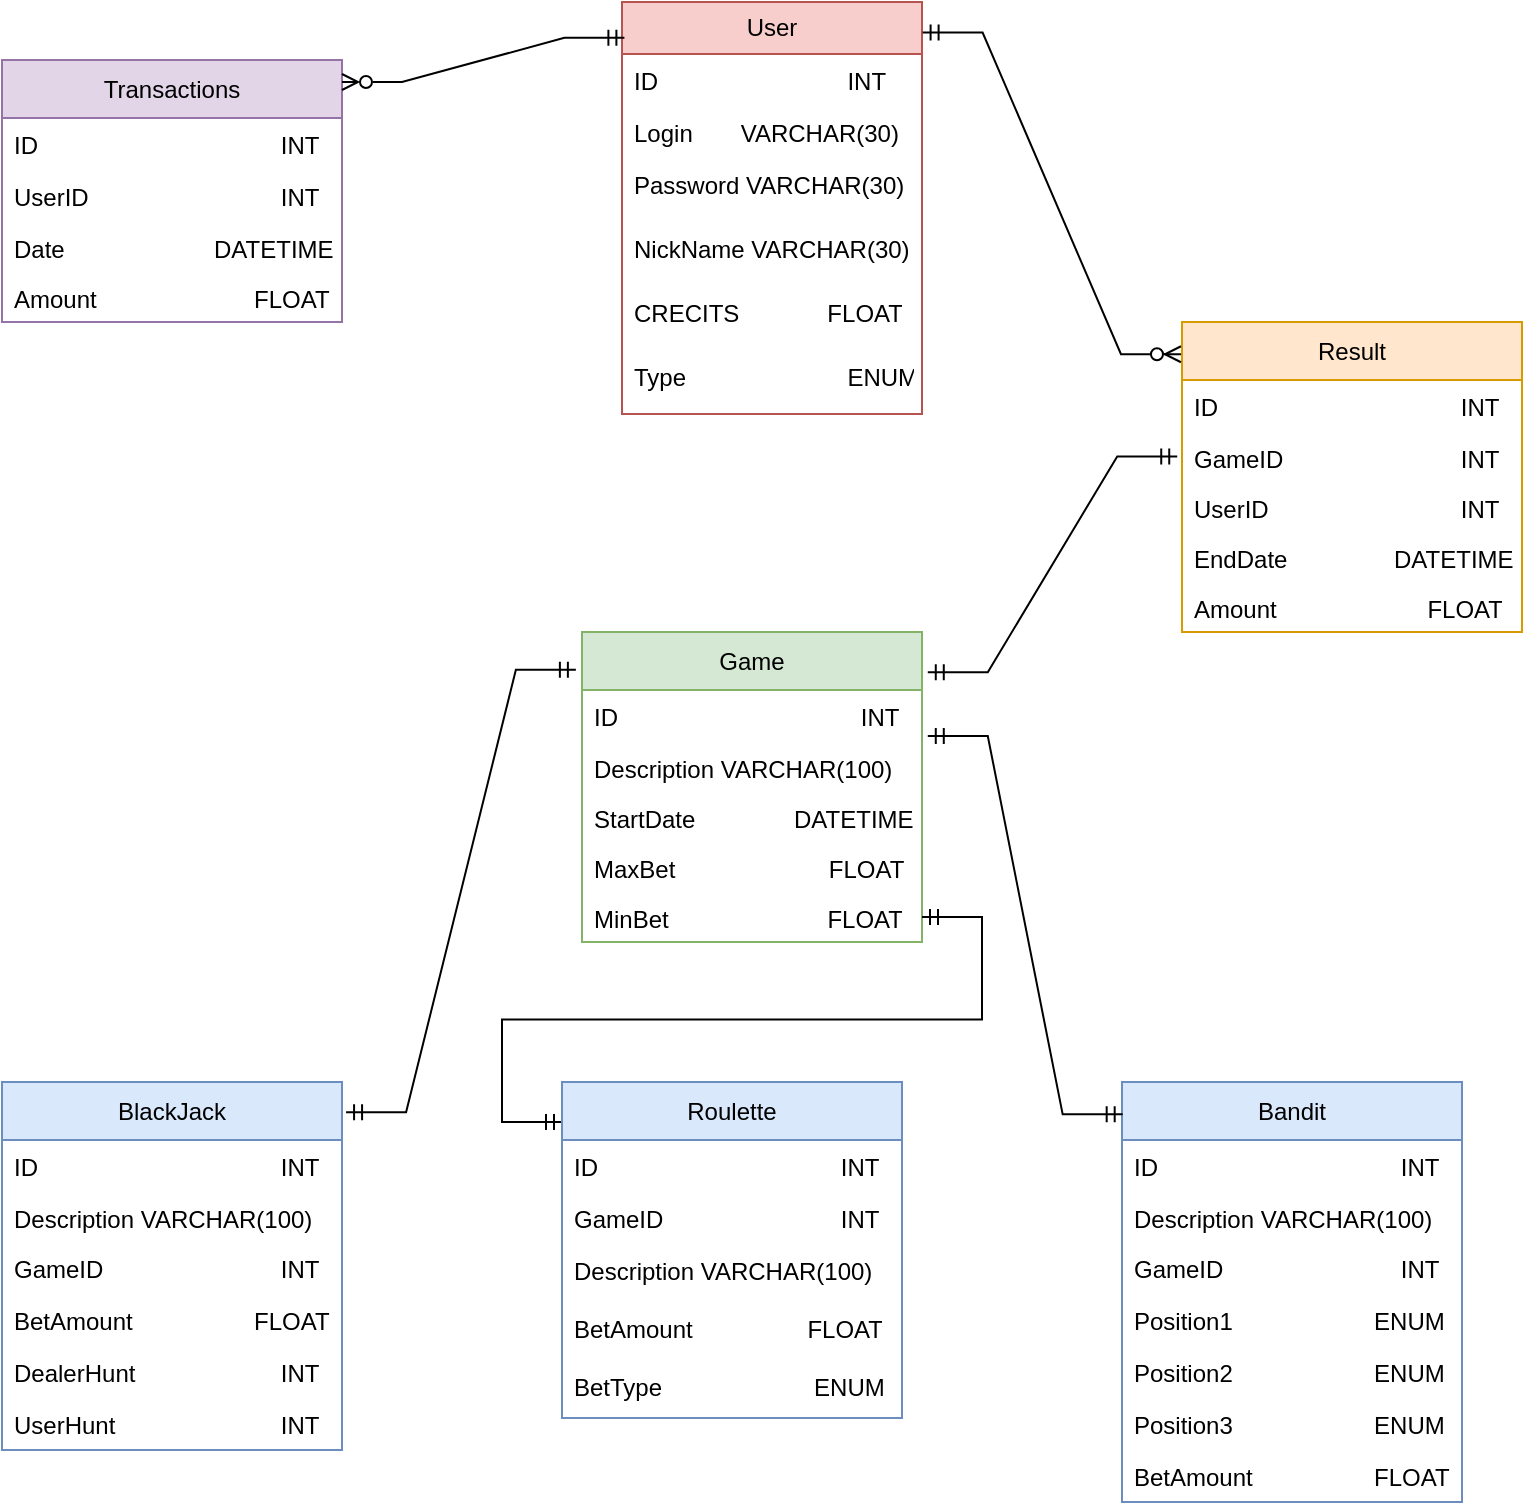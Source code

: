 <mxfile version="24.1.0" type="device">
  <diagram name="Strona-1" id="Ql-1tZ2p0kRqpQnVmCqz">
    <mxGraphModel dx="1683" dy="918" grid="1" gridSize="10" guides="1" tooltips="1" connect="1" arrows="1" fold="1" page="1" pageScale="1" pageWidth="827" pageHeight="1169" math="0" shadow="0">
      <root>
        <mxCell id="0" />
        <mxCell id="1" parent="0" />
        <mxCell id="zZMdJkdLu84DB4vXAoK2-6" value="User" style="swimlane;fontStyle=0;childLayout=stackLayout;horizontal=1;startSize=26;fillColor=#f8cecc;horizontalStack=0;resizeParent=1;resizeParentMax=0;resizeLast=0;collapsible=1;marginBottom=0;whiteSpace=wrap;html=1;strokeColor=#b85450;" vertex="1" parent="1">
          <mxGeometry x="350" y="60" width="150" height="206" as="geometry" />
        </mxCell>
        <mxCell id="zZMdJkdLu84DB4vXAoK2-7" value="ID&lt;span style=&quot;white-space: pre;&quot;&gt;&#x9;&lt;/span&gt;&lt;span style=&quot;white-space: pre;&quot;&gt;&#x9;&lt;/span&gt;&lt;span style=&quot;white-space: pre;&quot;&gt;&#x9;&lt;span style=&quot;white-space: pre;&quot;&gt;&#x9;&lt;/span&gt;&lt;/span&gt;INT" style="text;strokeColor=none;fillColor=none;align=left;verticalAlign=top;spacingLeft=4;spacingRight=4;overflow=hidden;rotatable=0;points=[[0,0.5],[1,0.5]];portConstraint=eastwest;whiteSpace=wrap;html=1;" vertex="1" parent="zZMdJkdLu84DB4vXAoK2-6">
          <mxGeometry y="26" width="150" height="26" as="geometry" />
        </mxCell>
        <mxCell id="zZMdJkdLu84DB4vXAoK2-8" value="Login&lt;span style=&quot;white-space: pre;&quot;&gt;&#x9;&lt;/span&gt;VARCHAR(30)" style="text;strokeColor=none;fillColor=none;align=left;verticalAlign=top;spacingLeft=4;spacingRight=4;overflow=hidden;rotatable=0;points=[[0,0.5],[1,0.5]];portConstraint=eastwest;whiteSpace=wrap;html=1;" vertex="1" parent="zZMdJkdLu84DB4vXAoK2-6">
          <mxGeometry y="52" width="150" height="26" as="geometry" />
        </mxCell>
        <mxCell id="zZMdJkdLu84DB4vXAoK2-9" value="Password VARCHAR(30)" style="text;strokeColor=none;fillColor=none;align=left;verticalAlign=top;spacingLeft=4;spacingRight=4;overflow=hidden;rotatable=0;points=[[0,0.5],[1,0.5]];portConstraint=eastwest;whiteSpace=wrap;html=1;" vertex="1" parent="zZMdJkdLu84DB4vXAoK2-6">
          <mxGeometry y="78" width="150" height="32" as="geometry" />
        </mxCell>
        <mxCell id="zZMdJkdLu84DB4vXAoK2-14" value="NickName VARCHAR(30)" style="text;strokeColor=none;fillColor=none;align=left;verticalAlign=top;spacingLeft=4;spacingRight=4;overflow=hidden;rotatable=0;points=[[0,0.5],[1,0.5]];portConstraint=eastwest;whiteSpace=wrap;html=1;" vertex="1" parent="zZMdJkdLu84DB4vXAoK2-6">
          <mxGeometry y="110" width="150" height="32" as="geometry" />
        </mxCell>
        <mxCell id="zZMdJkdLu84DB4vXAoK2-15" value="CRECITS&amp;nbsp; &lt;span style=&quot;white-space: pre;&quot;&gt;&#x9;&lt;/span&gt;&amp;nbsp; &amp;nbsp; &amp;nbsp;FLOAT" style="text;strokeColor=none;fillColor=none;align=left;verticalAlign=top;spacingLeft=4;spacingRight=4;overflow=hidden;rotatable=0;points=[[0,0.5],[1,0.5]];portConstraint=eastwest;whiteSpace=wrap;html=1;" vertex="1" parent="zZMdJkdLu84DB4vXAoK2-6">
          <mxGeometry y="142" width="150" height="32" as="geometry" />
        </mxCell>
        <mxCell id="zZMdJkdLu84DB4vXAoK2-11" value="Type&lt;span style=&quot;white-space: pre;&quot;&gt;&#x9;&lt;/span&gt;&lt;span style=&quot;white-space: pre;&quot;&gt;&#x9;&lt;/span&gt;&lt;span style=&quot;white-space: pre;&quot;&gt;&#x9;&lt;/span&gt;ENUM" style="text;strokeColor=none;fillColor=none;align=left;verticalAlign=top;spacingLeft=4;spacingRight=4;overflow=hidden;rotatable=0;points=[[0,0.5],[1,0.5]];portConstraint=eastwest;whiteSpace=wrap;html=1;" vertex="1" parent="zZMdJkdLu84DB4vXAoK2-6">
          <mxGeometry y="174" width="150" height="32" as="geometry" />
        </mxCell>
        <mxCell id="zZMdJkdLu84DB4vXAoK2-16" value="Game" style="swimlane;fontStyle=0;childLayout=stackLayout;horizontal=1;startSize=29;fillColor=#d5e8d4;horizontalStack=0;resizeParent=1;resizeParentMax=0;resizeLast=0;collapsible=1;marginBottom=0;whiteSpace=wrap;html=1;strokeColor=#82b366;" vertex="1" parent="1">
          <mxGeometry x="330" y="375" width="170" height="155" as="geometry" />
        </mxCell>
        <mxCell id="zZMdJkdLu84DB4vXAoK2-17" value="ID&lt;span style=&quot;white-space: pre;&quot;&gt;&#x9;&lt;/span&gt;&lt;span style=&quot;white-space: pre;&quot;&gt;&#x9;&lt;/span&gt;&lt;span style=&quot;white-space: pre;&quot;&gt;&#x9;&lt;/span&gt;&lt;span style=&quot;white-space: pre;&quot;&gt;&#x9;&lt;span style=&quot;white-space: pre;&quot;&gt;&#x9;&lt;/span&gt;&lt;/span&gt;INT" style="text;strokeColor=none;fillColor=none;align=left;verticalAlign=top;spacingLeft=4;spacingRight=4;overflow=hidden;rotatable=0;points=[[0,0.5],[1,0.5]];portConstraint=eastwest;whiteSpace=wrap;html=1;" vertex="1" parent="zZMdJkdLu84DB4vXAoK2-16">
          <mxGeometry y="29" width="170" height="26" as="geometry" />
        </mxCell>
        <mxCell id="zZMdJkdLu84DB4vXAoK2-19" value="Description VARCHAR(100)&lt;div&gt;&lt;br&gt;&lt;/div&gt;" style="text;strokeColor=none;fillColor=none;align=left;verticalAlign=top;spacingLeft=4;spacingRight=4;overflow=hidden;rotatable=0;points=[[0,0.5],[1,0.5]];portConstraint=eastwest;whiteSpace=wrap;html=1;" vertex="1" parent="zZMdJkdLu84DB4vXAoK2-16">
          <mxGeometry y="55" width="170" height="25" as="geometry" />
        </mxCell>
        <mxCell id="zZMdJkdLu84DB4vXAoK2-79" value="&lt;div&gt;StartDate&lt;span style=&quot;white-space: pre;&quot;&gt;&#x9;&lt;/span&gt;&lt;span style=&quot;white-space: pre;&quot;&gt;&#x9;&lt;/span&gt;&amp;nbsp; &amp;nbsp; &amp;nbsp; DATETIME&lt;/div&gt;" style="text;strokeColor=none;fillColor=none;align=left;verticalAlign=top;spacingLeft=4;spacingRight=4;overflow=hidden;rotatable=0;points=[[0,0.5],[1,0.5]];portConstraint=eastwest;whiteSpace=wrap;html=1;" vertex="1" parent="zZMdJkdLu84DB4vXAoK2-16">
          <mxGeometry y="80" width="170" height="25" as="geometry" />
        </mxCell>
        <mxCell id="zZMdJkdLu84DB4vXAoK2-80" value="&lt;div&gt;MaxBet&amp;nbsp; &amp;nbsp; &amp;nbsp; &amp;nbsp; &amp;nbsp; &amp;nbsp; &amp;nbsp; &amp;nbsp; &amp;nbsp; &amp;nbsp; &amp;nbsp; &amp;nbsp;FLOAT&lt;/div&gt;" style="text;strokeColor=none;fillColor=none;align=left;verticalAlign=top;spacingLeft=4;spacingRight=4;overflow=hidden;rotatable=0;points=[[0,0.5],[1,0.5]];portConstraint=eastwest;whiteSpace=wrap;html=1;" vertex="1" parent="zZMdJkdLu84DB4vXAoK2-16">
          <mxGeometry y="105" width="170" height="25" as="geometry" />
        </mxCell>
        <mxCell id="zZMdJkdLu84DB4vXAoK2-38" value="&lt;div&gt;MinBet&lt;span style=&quot;white-space: pre;&quot;&gt;&#x9;&lt;/span&gt;&lt;span style=&quot;white-space: pre;&quot;&gt;&#x9;&lt;/span&gt;&lt;span style=&quot;white-space: pre;&quot;&gt;&#x9;&lt;/span&gt;&amp;nbsp; &amp;nbsp;FLOAT&lt;/div&gt;" style="text;strokeColor=none;fillColor=none;align=left;verticalAlign=top;spacingLeft=4;spacingRight=4;overflow=hidden;rotatable=0;points=[[0,0.5],[1,0.5]];portConstraint=eastwest;whiteSpace=wrap;html=1;" vertex="1" parent="zZMdJkdLu84DB4vXAoK2-16">
          <mxGeometry y="130" width="170" height="25" as="geometry" />
        </mxCell>
        <mxCell id="zZMdJkdLu84DB4vXAoK2-69" value="" style="edgeStyle=entityRelationEdgeStyle;fontSize=12;html=1;endArrow=ERmandOne;startArrow=ERmandOne;rounded=0;exitX=1;exitY=0.5;exitDx=0;exitDy=0;" edge="1" parent="zZMdJkdLu84DB4vXAoK2-16" source="zZMdJkdLu84DB4vXAoK2-38">
          <mxGeometry width="100" height="100" relative="1" as="geometry">
            <mxPoint x="160.0" y="94.995" as="sourcePoint" />
            <mxPoint x="-10" y="245" as="targetPoint" />
            <Array as="points">
              <mxPoint x="122.76" y="196.84" />
            </Array>
          </mxGeometry>
        </mxCell>
        <mxCell id="zZMdJkdLu84DB4vXAoK2-23" value="Roulette" style="swimlane;fontStyle=0;childLayout=stackLayout;horizontal=1;startSize=29;fillColor=#dae8fc;horizontalStack=0;resizeParent=1;resizeParentMax=0;resizeLast=0;collapsible=1;marginBottom=0;whiteSpace=wrap;html=1;strokeColor=#6c8ebf;" vertex="1" parent="1">
          <mxGeometry x="320" y="600" width="170" height="168" as="geometry" />
        </mxCell>
        <mxCell id="zZMdJkdLu84DB4vXAoK2-24" value="ID&lt;span style=&quot;white-space: pre;&quot;&gt;&#x9;&lt;/span&gt;&lt;span style=&quot;white-space: pre;&quot;&gt;&#x9;&lt;/span&gt;&lt;span style=&quot;white-space: pre;&quot;&gt;&#x9;&lt;/span&gt;&lt;span style=&quot;white-space: pre;&quot;&gt;&#x9;&lt;span style=&quot;white-space: pre;&quot;&gt;&#x9;&lt;/span&gt;&lt;/span&gt;INT" style="text;strokeColor=none;fillColor=none;align=left;verticalAlign=top;spacingLeft=4;spacingRight=4;overflow=hidden;rotatable=0;points=[[0,0.5],[1,0.5]];portConstraint=eastwest;whiteSpace=wrap;html=1;" vertex="1" parent="zZMdJkdLu84DB4vXAoK2-23">
          <mxGeometry y="29" width="170" height="26" as="geometry" />
        </mxCell>
        <mxCell id="zZMdJkdLu84DB4vXAoK2-41" value="GameID&lt;span style=&quot;white-space: pre;&quot;&gt;&#x9;&lt;/span&gt;&lt;span style=&quot;white-space: pre;&quot;&gt;&#x9;&lt;/span&gt;&lt;span style=&quot;white-space: pre;&quot;&gt;&#x9;&lt;/span&gt;&lt;span style=&quot;white-space: pre;&quot;&gt;&#x9;&lt;/span&gt;INT" style="text;strokeColor=none;fillColor=none;align=left;verticalAlign=top;spacingLeft=4;spacingRight=4;overflow=hidden;rotatable=0;points=[[0,0.5],[1,0.5]];portConstraint=eastwest;whiteSpace=wrap;html=1;" vertex="1" parent="zZMdJkdLu84DB4vXAoK2-23">
          <mxGeometry y="55" width="170" height="26" as="geometry" />
        </mxCell>
        <mxCell id="zZMdJkdLu84DB4vXAoK2-25" value="Description VARCHAR(100)&lt;div&gt;&lt;br&gt;&lt;/div&gt;" style="text;strokeColor=none;fillColor=none;align=left;verticalAlign=top;spacingLeft=4;spacingRight=4;overflow=hidden;rotatable=0;points=[[0,0.5],[1,0.5]];portConstraint=eastwest;whiteSpace=wrap;html=1;" vertex="1" parent="zZMdJkdLu84DB4vXAoK2-23">
          <mxGeometry y="81" width="170" height="29" as="geometry" />
        </mxCell>
        <mxCell id="zZMdJkdLu84DB4vXAoK2-47" value="BetAmount&lt;span style=&quot;white-space: pre;&quot;&gt;&#x9;&lt;/span&gt;&lt;span style=&quot;white-space: pre;&quot;&gt;&#x9;&lt;/span&gt;&amp;nbsp; &amp;nbsp;FLOAT" style="text;strokeColor=none;fillColor=none;align=left;verticalAlign=top;spacingLeft=4;spacingRight=4;overflow=hidden;rotatable=0;points=[[0,0.5],[1,0.5]];portConstraint=eastwest;whiteSpace=wrap;html=1;" vertex="1" parent="zZMdJkdLu84DB4vXAoK2-23">
          <mxGeometry y="110" width="170" height="29" as="geometry" />
        </mxCell>
        <mxCell id="zZMdJkdLu84DB4vXAoK2-48" value="BetType&lt;span style=&quot;white-space: pre;&quot;&gt;&#x9;&lt;/span&gt;&lt;span style=&quot;white-space: pre;&quot;&gt;&#x9;&lt;/span&gt;&lt;span style=&quot;white-space: pre;&quot;&gt;&#x9;&lt;/span&gt;&amp;nbsp; &amp;nbsp; ENUM" style="text;strokeColor=none;fillColor=none;align=left;verticalAlign=top;spacingLeft=4;spacingRight=4;overflow=hidden;rotatable=0;points=[[0,0.5],[1,0.5]];portConstraint=eastwest;whiteSpace=wrap;html=1;" vertex="1" parent="zZMdJkdLu84DB4vXAoK2-23">
          <mxGeometry y="139" width="170" height="29" as="geometry" />
        </mxCell>
        <mxCell id="zZMdJkdLu84DB4vXAoK2-26" value="BlackJack" style="swimlane;fontStyle=0;childLayout=stackLayout;horizontal=1;startSize=29;fillColor=#dae8fc;horizontalStack=0;resizeParent=1;resizeParentMax=0;resizeLast=0;collapsible=1;marginBottom=0;whiteSpace=wrap;html=1;strokeColor=#6c8ebf;" vertex="1" parent="1">
          <mxGeometry x="40" y="600" width="170" height="184" as="geometry" />
        </mxCell>
        <mxCell id="zZMdJkdLu84DB4vXAoK2-27" value="ID&lt;span style=&quot;white-space: pre;&quot;&gt;&#x9;&lt;/span&gt;&lt;span style=&quot;white-space: pre;&quot;&gt;&#x9;&lt;/span&gt;&lt;span style=&quot;white-space: pre;&quot;&gt;&#x9;&lt;/span&gt;&lt;span style=&quot;white-space: pre;&quot;&gt;&#x9;&lt;span style=&quot;white-space: pre;&quot;&gt;&#x9;&lt;/span&gt;&lt;/span&gt;INT" style="text;align=left;verticalAlign=top;spacingLeft=4;spacingRight=4;overflow=hidden;rotatable=0;points=[[0,0.5],[1,0.5]];portConstraint=eastwest;whiteSpace=wrap;html=1;" vertex="1" parent="zZMdJkdLu84DB4vXAoK2-26">
          <mxGeometry y="29" width="170" height="26" as="geometry" />
        </mxCell>
        <mxCell id="zZMdJkdLu84DB4vXAoK2-28" value="Description VARCHAR(100)&lt;div&gt;&lt;br&gt;&lt;/div&gt;" style="text;strokeColor=none;fillColor=none;align=left;verticalAlign=top;spacingLeft=4;spacingRight=4;overflow=hidden;rotatable=0;points=[[0,0.5],[1,0.5]];portConstraint=eastwest;whiteSpace=wrap;html=1;" vertex="1" parent="zZMdJkdLu84DB4vXAoK2-26">
          <mxGeometry y="55" width="170" height="25" as="geometry" />
        </mxCell>
        <mxCell id="zZMdJkdLu84DB4vXAoK2-71" value="GameID&lt;span style=&quot;white-space: pre;&quot;&gt;&#x9;&lt;/span&gt;&lt;span style=&quot;white-space: pre;&quot;&gt;&#x9;&lt;/span&gt;&lt;span style=&quot;white-space: pre;&quot;&gt;&#x9;&lt;/span&gt;&lt;span style=&quot;white-space: pre;&quot;&gt;&#x9;&lt;/span&gt;INT" style="text;strokeColor=none;fillColor=none;align=left;verticalAlign=top;spacingLeft=4;spacingRight=4;overflow=hidden;rotatable=0;points=[[0,0.5],[1,0.5]];portConstraint=eastwest;whiteSpace=wrap;html=1;" vertex="1" parent="zZMdJkdLu84DB4vXAoK2-26">
          <mxGeometry y="80" width="170" height="26" as="geometry" />
        </mxCell>
        <mxCell id="zZMdJkdLu84DB4vXAoK2-72" value="BetAmount&lt;span style=&quot;white-space: pre;&quot;&gt;&#x9;&lt;/span&gt;&lt;span style=&quot;white-space: pre;&quot;&gt;&#x9;&lt;/span&gt;&amp;nbsp; &amp;nbsp; FLOAT" style="text;strokeColor=none;fillColor=none;align=left;verticalAlign=top;spacingLeft=4;spacingRight=4;overflow=hidden;rotatable=0;points=[[0,0.5],[1,0.5]];portConstraint=eastwest;whiteSpace=wrap;html=1;" vertex="1" parent="zZMdJkdLu84DB4vXAoK2-26">
          <mxGeometry y="106" width="170" height="26" as="geometry" />
        </mxCell>
        <mxCell id="zZMdJkdLu84DB4vXAoK2-73" value="DealerHunt&lt;span style=&quot;white-space: pre;&quot;&gt;&#x9;&lt;/span&gt;&lt;span style=&quot;white-space: pre;&quot;&gt;&#x9;&lt;/span&gt;&lt;span style=&quot;white-space: pre;&quot;&gt;&#x9;&lt;/span&gt;INT" style="text;strokeColor=none;fillColor=none;align=left;verticalAlign=top;spacingLeft=4;spacingRight=4;overflow=hidden;rotatable=0;points=[[0,0.5],[1,0.5]];portConstraint=eastwest;whiteSpace=wrap;html=1;" vertex="1" parent="zZMdJkdLu84DB4vXAoK2-26">
          <mxGeometry y="132" width="170" height="26" as="geometry" />
        </mxCell>
        <mxCell id="zZMdJkdLu84DB4vXAoK2-43" value="UserHunt&lt;span style=&quot;white-space: pre;&quot;&gt;&#x9;&lt;/span&gt;&lt;span style=&quot;white-space: pre;&quot;&gt;&#x9;&lt;/span&gt;&lt;span style=&quot;white-space: pre;&quot;&gt;&#x9;&lt;/span&gt;&lt;span style=&quot;white-space: pre;&quot;&gt;&#x9;&lt;/span&gt;INT" style="text;strokeColor=none;fillColor=none;align=left;verticalAlign=top;spacingLeft=4;spacingRight=4;overflow=hidden;rotatable=0;points=[[0,0.5],[1,0.5]];portConstraint=eastwest;whiteSpace=wrap;html=1;" vertex="1" parent="zZMdJkdLu84DB4vXAoK2-26">
          <mxGeometry y="158" width="170" height="26" as="geometry" />
        </mxCell>
        <mxCell id="zZMdJkdLu84DB4vXAoK2-29" value="Bandit" style="swimlane;fontStyle=0;childLayout=stackLayout;horizontal=1;startSize=29;fillColor=#dae8fc;horizontalStack=0;resizeParent=1;resizeParentMax=0;resizeLast=0;collapsible=1;marginBottom=0;whiteSpace=wrap;html=1;strokeColor=#6c8ebf;" vertex="1" parent="1">
          <mxGeometry x="600" y="600" width="170" height="210" as="geometry" />
        </mxCell>
        <mxCell id="zZMdJkdLu84DB4vXAoK2-30" value="ID&lt;span style=&quot;white-space: pre;&quot;&gt;&#x9;&lt;/span&gt;&lt;span style=&quot;white-space: pre;&quot;&gt;&#x9;&lt;/span&gt;&lt;span style=&quot;white-space: pre;&quot;&gt;&#x9;&lt;/span&gt;&lt;span style=&quot;white-space: pre;&quot;&gt;&#x9;&lt;span style=&quot;white-space: pre;&quot;&gt;&#x9;&lt;/span&gt;&lt;/span&gt;INT" style="text;strokeColor=none;fillColor=none;align=left;verticalAlign=top;spacingLeft=4;spacingRight=4;overflow=hidden;rotatable=0;points=[[0,0.5],[1,0.5]];portConstraint=eastwest;whiteSpace=wrap;html=1;" vertex="1" parent="zZMdJkdLu84DB4vXAoK2-29">
          <mxGeometry y="29" width="170" height="26" as="geometry" />
        </mxCell>
        <mxCell id="zZMdJkdLu84DB4vXAoK2-31" value="Description VARCHAR(100)&lt;div&gt;&lt;br&gt;&lt;/div&gt;" style="text;strokeColor=none;fillColor=none;align=left;verticalAlign=top;spacingLeft=4;spacingRight=4;overflow=hidden;rotatable=0;points=[[0,0.5],[1,0.5]];portConstraint=eastwest;whiteSpace=wrap;html=1;" vertex="1" parent="zZMdJkdLu84DB4vXAoK2-29">
          <mxGeometry y="55" width="170" height="25" as="geometry" />
        </mxCell>
        <mxCell id="zZMdJkdLu84DB4vXAoK2-44" value="GameID&lt;span style=&quot;white-space: pre;&quot;&gt;&#x9;&lt;/span&gt;&lt;span style=&quot;white-space: pre;&quot;&gt;&#x9;&lt;/span&gt;&lt;span style=&quot;white-space: pre;&quot;&gt;&#x9;&lt;/span&gt;&lt;span style=&quot;white-space: pre;&quot;&gt;&#x9;&lt;/span&gt;INT" style="text;strokeColor=none;fillColor=none;align=left;verticalAlign=top;spacingLeft=4;spacingRight=4;overflow=hidden;rotatable=0;points=[[0,0.5],[1,0.5]];portConstraint=eastwest;whiteSpace=wrap;html=1;" vertex="1" parent="zZMdJkdLu84DB4vXAoK2-29">
          <mxGeometry y="80" width="170" height="26" as="geometry" />
        </mxCell>
        <mxCell id="zZMdJkdLu84DB4vXAoK2-74" value="Position1&lt;span style=&quot;white-space: pre;&quot;&gt;&#x9;&lt;/span&gt;&lt;span style=&quot;white-space: pre;&quot;&gt;&#x9;&lt;/span&gt;&lt;span style=&quot;white-space: pre;&quot;&gt;&#x9;&lt;/span&gt;&amp;nbsp; &amp;nbsp; ENUM" style="text;strokeColor=none;fillColor=none;align=left;verticalAlign=top;spacingLeft=4;spacingRight=4;overflow=hidden;rotatable=0;points=[[0,0.5],[1,0.5]];portConstraint=eastwest;whiteSpace=wrap;html=1;" vertex="1" parent="zZMdJkdLu84DB4vXAoK2-29">
          <mxGeometry y="106" width="170" height="26" as="geometry" />
        </mxCell>
        <mxCell id="zZMdJkdLu84DB4vXAoK2-75" value="Position2&lt;span style=&quot;white-space: pre;&quot;&gt;&#x9;&lt;/span&gt;&lt;span style=&quot;white-space: pre;&quot;&gt;&#x9;&lt;/span&gt;&lt;span style=&quot;white-space: pre;&quot;&gt;&#x9;&lt;/span&gt;&amp;nbsp; &amp;nbsp; ENUM" style="text;strokeColor=none;fillColor=none;align=left;verticalAlign=top;spacingLeft=4;spacingRight=4;overflow=hidden;rotatable=0;points=[[0,0.5],[1,0.5]];portConstraint=eastwest;whiteSpace=wrap;html=1;" vertex="1" parent="zZMdJkdLu84DB4vXAoK2-29">
          <mxGeometry y="132" width="170" height="26" as="geometry" />
        </mxCell>
        <mxCell id="zZMdJkdLu84DB4vXAoK2-76" value="Position3&lt;span style=&quot;white-space: pre;&quot;&gt;&#x9;&lt;/span&gt;&lt;span style=&quot;white-space: pre;&quot;&gt;&#x9;&lt;/span&gt;&lt;span style=&quot;white-space: pre;&quot;&gt;&#x9;&lt;/span&gt;&amp;nbsp; &amp;nbsp; ENUM" style="text;strokeColor=none;fillColor=none;align=left;verticalAlign=top;spacingLeft=4;spacingRight=4;overflow=hidden;rotatable=0;points=[[0,0.5],[1,0.5]];portConstraint=eastwest;whiteSpace=wrap;html=1;" vertex="1" parent="zZMdJkdLu84DB4vXAoK2-29">
          <mxGeometry y="158" width="170" height="26" as="geometry" />
        </mxCell>
        <mxCell id="zZMdJkdLu84DB4vXAoK2-77" value="BetAmount&lt;span style=&quot;white-space: pre;&quot;&gt;&#x9;&lt;/span&gt;&lt;span style=&quot;white-space: pre;&quot;&gt;&#x9;&lt;/span&gt;&amp;nbsp; &amp;nbsp; FLOAT&lt;div&gt;&lt;span style=&quot;white-space: pre;&quot;&gt;&#x9;&lt;/span&gt;&lt;br&gt;&lt;/div&gt;" style="text;strokeColor=none;fillColor=none;align=left;verticalAlign=top;spacingLeft=4;spacingRight=4;overflow=hidden;rotatable=0;points=[[0,0.5],[1,0.5]];portConstraint=eastwest;whiteSpace=wrap;html=1;" vertex="1" parent="zZMdJkdLu84DB4vXAoK2-29">
          <mxGeometry y="184" width="170" height="26" as="geometry" />
        </mxCell>
        <mxCell id="zZMdJkdLu84DB4vXAoK2-51" value="Result" style="swimlane;fontStyle=0;childLayout=stackLayout;horizontal=1;startSize=29;fillColor=#ffe6cc;horizontalStack=0;resizeParent=1;resizeParentMax=0;resizeLast=0;collapsible=1;marginBottom=0;whiteSpace=wrap;html=1;strokeColor=#d79b00;" vertex="1" parent="1">
          <mxGeometry x="630" y="220" width="170" height="155" as="geometry" />
        </mxCell>
        <mxCell id="zZMdJkdLu84DB4vXAoK2-52" value="ID&lt;span style=&quot;white-space: pre;&quot;&gt;&#x9;&lt;/span&gt;&lt;span style=&quot;white-space: pre;&quot;&gt;&#x9;&lt;/span&gt;&lt;span style=&quot;white-space: pre;&quot;&gt;&#x9;&lt;/span&gt;&lt;span style=&quot;white-space: pre;&quot;&gt;&#x9;&lt;span style=&quot;white-space: pre;&quot;&gt;&#x9;&lt;/span&gt;&lt;/span&gt;INT" style="text;strokeColor=none;fillColor=none;align=left;verticalAlign=top;spacingLeft=4;spacingRight=4;overflow=hidden;rotatable=0;points=[[0,0.5],[1,0.5]];portConstraint=eastwest;whiteSpace=wrap;html=1;" vertex="1" parent="zZMdJkdLu84DB4vXAoK2-51">
          <mxGeometry y="29" width="170" height="26" as="geometry" />
        </mxCell>
        <mxCell id="zZMdJkdLu84DB4vXAoK2-53" value="GameID&lt;span style=&quot;white-space: pre;&quot;&gt;&#x9;&lt;/span&gt;&lt;span style=&quot;white-space: pre;&quot;&gt;&#x9;&lt;/span&gt;&lt;span style=&quot;white-space: pre;&quot;&gt;&#x9;&lt;/span&gt;&lt;span style=&quot;white-space: pre;&quot;&gt;&#x9;&lt;/span&gt;INT" style="text;strokeColor=none;fillColor=none;align=left;verticalAlign=top;spacingLeft=4;spacingRight=4;overflow=hidden;rotatable=0;points=[[0,0.5],[1,0.5]];portConstraint=eastwest;whiteSpace=wrap;html=1;" vertex="1" parent="zZMdJkdLu84DB4vXAoK2-51">
          <mxGeometry y="55" width="170" height="25" as="geometry" />
        </mxCell>
        <mxCell id="zZMdJkdLu84DB4vXAoK2-56" value="UserID&lt;span style=&quot;white-space: pre;&quot;&gt;&#x9;&lt;/span&gt;&lt;span style=&quot;white-space: pre;&quot;&gt;&#x9;&lt;/span&gt;&lt;span style=&quot;white-space: pre;&quot;&gt;&#x9;&lt;/span&gt;&lt;span style=&quot;white-space: pre;&quot;&gt;&#x9;&lt;/span&gt;INT" style="text;strokeColor=none;fillColor=none;align=left;verticalAlign=top;spacingLeft=4;spacingRight=4;overflow=hidden;rotatable=0;points=[[0,0.5],[1,0.5]];portConstraint=eastwest;whiteSpace=wrap;html=1;" vertex="1" parent="zZMdJkdLu84DB4vXAoK2-51">
          <mxGeometry y="80" width="170" height="25" as="geometry" />
        </mxCell>
        <mxCell id="zZMdJkdLu84DB4vXAoK2-54" value="&lt;div&gt;EndDate&lt;span style=&quot;white-space: pre;&quot;&gt;&#x9;&lt;/span&gt;&lt;span style=&quot;white-space: pre;&quot;&gt;&#x9;&lt;/span&gt;&amp;nbsp; &amp;nbsp; &amp;nbsp; DATETIME&lt;/div&gt;" style="text;strokeColor=none;fillColor=none;align=left;verticalAlign=top;spacingLeft=4;spacingRight=4;overflow=hidden;rotatable=0;points=[[0,0.5],[1,0.5]];portConstraint=eastwest;whiteSpace=wrap;html=1;" vertex="1" parent="zZMdJkdLu84DB4vXAoK2-51">
          <mxGeometry y="105" width="170" height="25" as="geometry" />
        </mxCell>
        <mxCell id="zZMdJkdLu84DB4vXAoK2-57" value="&lt;div&gt;Amount&lt;span style=&quot;white-space: pre;&quot;&gt;&#x9;&lt;/span&gt;&lt;span style=&quot;white-space: pre;&quot;&gt;&#x9;&lt;/span&gt;&lt;span style=&quot;white-space: pre;&quot;&gt;&#x9;&lt;/span&gt;&amp;nbsp; &amp;nbsp;FLOAT&lt;/div&gt;" style="text;strokeColor=none;fillColor=none;align=left;verticalAlign=top;spacingLeft=4;spacingRight=4;overflow=hidden;rotatable=0;points=[[0,0.5],[1,0.5]];portConstraint=eastwest;whiteSpace=wrap;html=1;" vertex="1" parent="zZMdJkdLu84DB4vXAoK2-51">
          <mxGeometry y="130" width="170" height="25" as="geometry" />
        </mxCell>
        <mxCell id="zZMdJkdLu84DB4vXAoK2-58" value="" style="edgeStyle=entityRelationEdgeStyle;fontSize=12;html=1;endArrow=ERmandOne;startArrow=ERzeroToMany;rounded=0;entryX=1.002;entryY=0.074;entryDx=0;entryDy=0;exitX=-0.003;exitY=0.104;exitDx=0;exitDy=0;exitPerimeter=0;endFill=0;entryPerimeter=0;" edge="1" parent="1" source="zZMdJkdLu84DB4vXAoK2-51" target="zZMdJkdLu84DB4vXAoK2-6">
          <mxGeometry width="100" height="100" relative="1" as="geometry">
            <mxPoint x="270" y="193" as="sourcePoint" />
            <mxPoint x="370" y="93" as="targetPoint" />
            <Array as="points">
              <mxPoint x="630" y="260" />
            </Array>
          </mxGeometry>
        </mxCell>
        <mxCell id="zZMdJkdLu84DB4vXAoK2-59" value="" style="edgeStyle=entityRelationEdgeStyle;fontSize=12;html=1;endArrow=ERmandOne;startArrow=ERmandOne;rounded=0;entryX=1.017;entryY=0.13;entryDx=0;entryDy=0;exitX=-0.014;exitY=0.488;exitDx=0;exitDy=0;exitPerimeter=0;endFill=0;entryPerimeter=0;startFill=0;" edge="1" parent="1" source="zZMdJkdLu84DB4vXAoK2-53" target="zZMdJkdLu84DB4vXAoK2-16">
          <mxGeometry width="100" height="100" relative="1" as="geometry">
            <mxPoint x="579" y="127" as="sourcePoint" />
            <mxPoint x="410" y="30" as="targetPoint" />
          </mxGeometry>
        </mxCell>
        <mxCell id="zZMdJkdLu84DB4vXAoK2-60" value="Transactions" style="swimlane;fontStyle=0;childLayout=stackLayout;horizontal=1;startSize=29;fillColor=#e1d5e7;horizontalStack=0;resizeParent=1;resizeParentMax=0;resizeLast=0;collapsible=1;marginBottom=0;whiteSpace=wrap;html=1;strokeColor=#9673a6;" vertex="1" parent="1">
          <mxGeometry x="40" y="89" width="170" height="131" as="geometry" />
        </mxCell>
        <mxCell id="zZMdJkdLu84DB4vXAoK2-61" value="ID&lt;span style=&quot;white-space: pre;&quot;&gt;&#x9;&lt;/span&gt;&lt;span style=&quot;white-space: pre;&quot;&gt;&#x9;&lt;/span&gt;&lt;span style=&quot;white-space: pre;&quot;&gt;&#x9;&lt;/span&gt;&lt;span style=&quot;white-space: pre;&quot;&gt;&#x9;&lt;span style=&quot;white-space: pre;&quot;&gt;&#x9;&lt;/span&gt;&lt;/span&gt;INT" style="text;strokeColor=none;fillColor=none;align=left;verticalAlign=top;spacingLeft=4;spacingRight=4;overflow=hidden;rotatable=0;points=[[0,0.5],[1,0.5]];portConstraint=eastwest;whiteSpace=wrap;html=1;" vertex="1" parent="zZMdJkdLu84DB4vXAoK2-60">
          <mxGeometry y="29" width="170" height="26" as="geometry" />
        </mxCell>
        <mxCell id="zZMdJkdLu84DB4vXAoK2-64" value="UserID&lt;span style=&quot;white-space: pre;&quot;&gt;&#x9;&lt;/span&gt;&lt;span style=&quot;white-space: pre;&quot;&gt;&#x9;&lt;/span&gt;&lt;span style=&quot;white-space: pre;&quot;&gt;&#x9;&lt;/span&gt;&lt;span style=&quot;white-space: pre;&quot;&gt;&#x9;&lt;/span&gt;INT" style="text;strokeColor=none;fillColor=none;align=left;verticalAlign=top;spacingLeft=4;spacingRight=4;overflow=hidden;rotatable=0;points=[[0,0.5],[1,0.5]];portConstraint=eastwest;whiteSpace=wrap;html=1;" vertex="1" parent="zZMdJkdLu84DB4vXAoK2-60">
          <mxGeometry y="55" width="170" height="26" as="geometry" />
        </mxCell>
        <mxCell id="zZMdJkdLu84DB4vXAoK2-63" value="&lt;div&gt;Date&lt;span style=&quot;white-space: pre;&quot;&gt;&#x9;&lt;/span&gt;&lt;span style=&quot;white-space: pre;&quot;&gt;&#x9;&lt;/span&gt;&amp;nbsp; &amp;nbsp; &amp;nbsp; DATETIME&lt;/div&gt;" style="text;strokeColor=none;fillColor=none;align=left;verticalAlign=top;spacingLeft=4;spacingRight=4;overflow=hidden;rotatable=0;points=[[0,0.5],[1,0.5]];portConstraint=eastwest;whiteSpace=wrap;html=1;" vertex="1" parent="zZMdJkdLu84DB4vXAoK2-60">
          <mxGeometry y="81" width="170" height="25" as="geometry" />
        </mxCell>
        <mxCell id="zZMdJkdLu84DB4vXAoK2-65" value="&lt;div&gt;Amount&lt;span style=&quot;white-space: pre;&quot;&gt;&#x9;&lt;/span&gt;&lt;span style=&quot;white-space: pre;&quot;&gt;&#x9;&lt;/span&gt;&lt;span style=&quot;white-space: pre;&quot;&gt;&#x9;&lt;/span&gt;&amp;nbsp; &amp;nbsp; FLOAT&lt;/div&gt;" style="text;strokeColor=none;fillColor=none;align=left;verticalAlign=top;spacingLeft=4;spacingRight=4;overflow=hidden;rotatable=0;points=[[0,0.5],[1,0.5]];portConstraint=eastwest;whiteSpace=wrap;html=1;" vertex="1" parent="zZMdJkdLu84DB4vXAoK2-60">
          <mxGeometry y="106" width="170" height="25" as="geometry" />
        </mxCell>
        <mxCell id="zZMdJkdLu84DB4vXAoK2-66" value="" style="edgeStyle=entityRelationEdgeStyle;fontSize=12;html=1;endArrow=ERmandOne;startArrow=ERzeroToMany;rounded=0;entryX=0.008;entryY=0.087;entryDx=0;entryDy=0;entryPerimeter=0;startFill=0;endFill=0;" edge="1" parent="1" target="zZMdJkdLu84DB4vXAoK2-6">
          <mxGeometry width="100" height="100" relative="1" as="geometry">
            <mxPoint x="210" y="100" as="sourcePoint" />
            <mxPoint x="310" as="targetPoint" />
          </mxGeometry>
        </mxCell>
        <mxCell id="zZMdJkdLu84DB4vXAoK2-67" value="" style="edgeStyle=entityRelationEdgeStyle;fontSize=12;html=1;endArrow=ERmandOne;startArrow=ERmandOne;rounded=0;entryX=-0.018;entryY=0.122;entryDx=0;entryDy=0;entryPerimeter=0;exitX=1.012;exitY=0.082;exitDx=0;exitDy=0;exitPerimeter=0;" edge="1" parent="1" source="zZMdJkdLu84DB4vXAoK2-26" target="zZMdJkdLu84DB4vXAoK2-16">
          <mxGeometry width="100" height="100" relative="1" as="geometry">
            <mxPoint x="250" y="620" as="sourcePoint" />
            <mxPoint x="350" y="520" as="targetPoint" />
          </mxGeometry>
        </mxCell>
        <mxCell id="zZMdJkdLu84DB4vXAoK2-68" value="" style="edgeStyle=entityRelationEdgeStyle;fontSize=12;html=1;endArrow=ERmandOne;startArrow=ERmandOne;rounded=0;entryX=0.002;entryY=0.077;entryDx=0;entryDy=0;exitX=1.017;exitY=-0.12;exitDx=0;exitDy=0;exitPerimeter=0;entryPerimeter=0;" edge="1" parent="1" source="zZMdJkdLu84DB4vXAoK2-19" target="zZMdJkdLu84DB4vXAoK2-29">
          <mxGeometry width="100" height="100" relative="1" as="geometry">
            <mxPoint x="500" y="441" as="sourcePoint" />
            <mxPoint x="640" y="600" as="targetPoint" />
          </mxGeometry>
        </mxCell>
      </root>
    </mxGraphModel>
  </diagram>
</mxfile>
